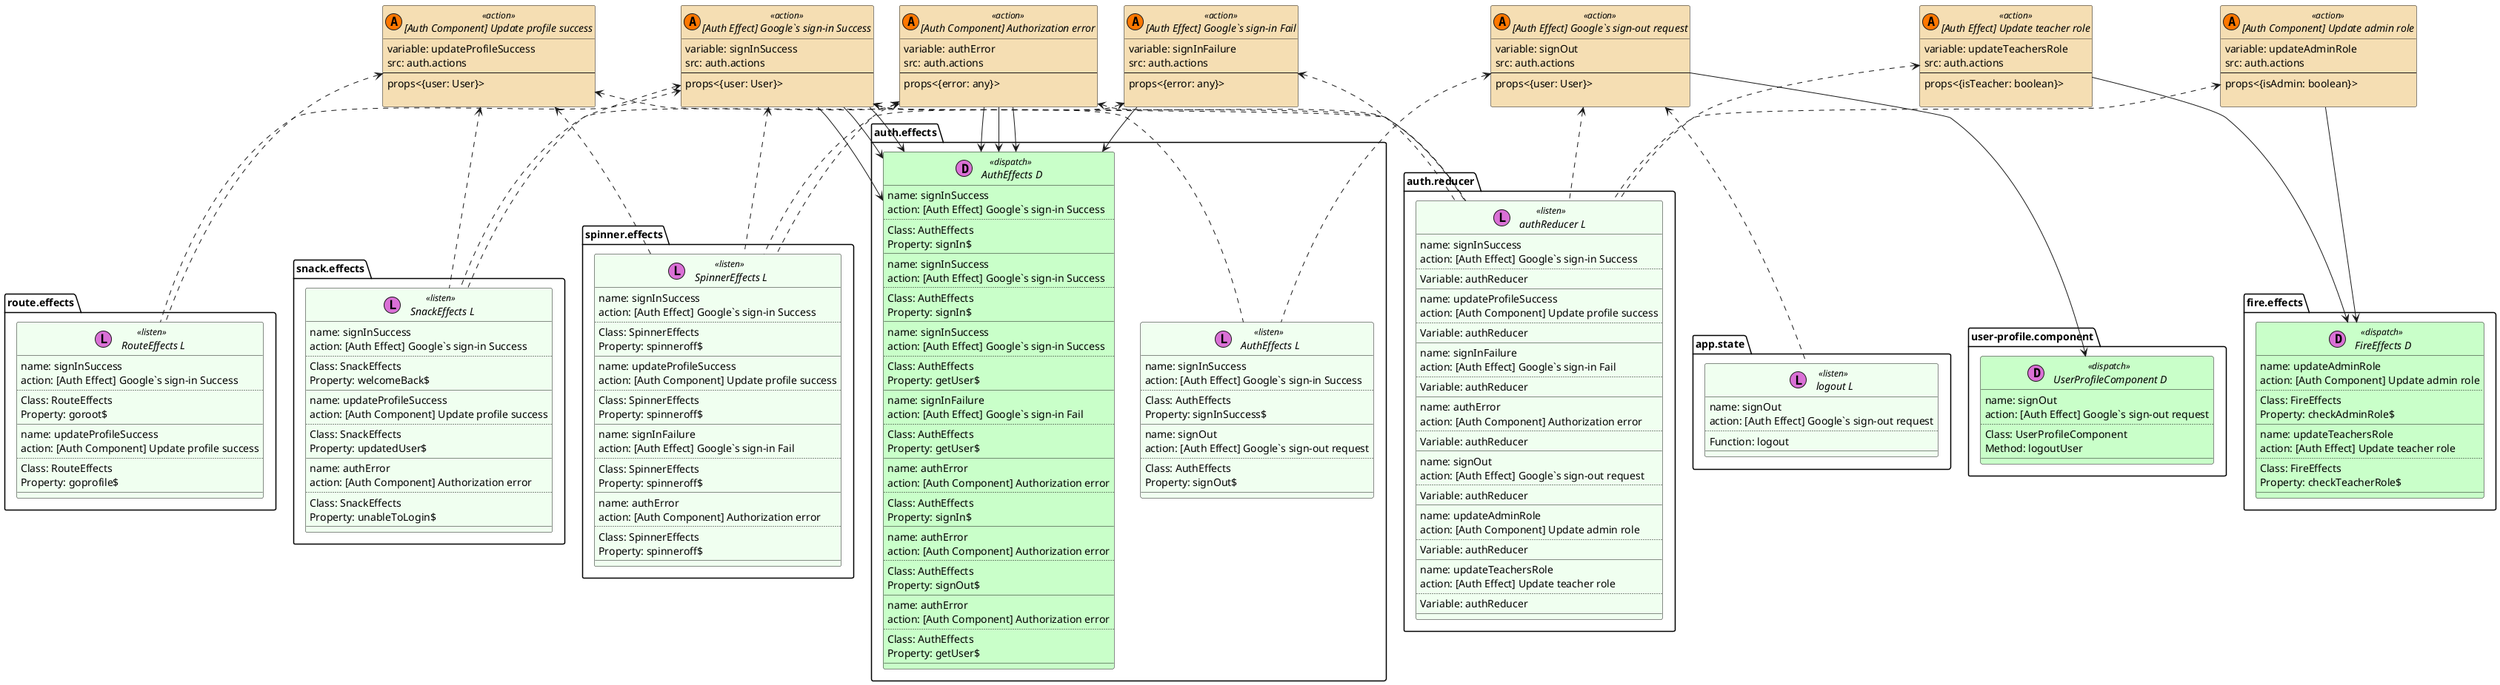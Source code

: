 @startuml auth.reducer_authReducer

set namespaceSeparator ::
skinparam class {
    BackgroundColor<<listen>> HoneyDew
    BackgroundColor<<action>> Wheat
    BackgroundColor<<dispatch>> Technology
}

interface "[Auth Effect] Google`s sign-in Success" << (A,#FF7700) action >> {
            variable: signInSuccess
            src: auth.actions
            --
            props<{user: User}>

        }

        
interface "auth.reducer:: authReducer L" << (L,orchid) listen >> {
            name: signInSuccess
            action: [Auth Effect] Google`s sign-in Success
            ..
            Variable: authReducer
            __
        }
        "[Auth Effect] Google`s sign-in Success" <.down. "auth.reducer:: authReducer L"

interface "auth.effects:: AuthEffects D" << (D,orchid) dispatch >> {
            name: signInSuccess
            action: [Auth Effect] Google`s sign-in Success
            ..
            Class: AuthEffects
Property: signIn$
            __
        }
        "[Auth Effect] Google`s sign-in Success" -down-> "auth.effects:: AuthEffects D"

interface "auth.effects:: AuthEffects D" << (D,orchid) dispatch >> {
            name: signInSuccess
            action: [Auth Effect] Google`s sign-in Success
            ..
            Class: AuthEffects
Property: signIn$
            __
        }
        "[Auth Effect] Google`s sign-in Success" -down-> "auth.effects:: AuthEffects D"

interface "auth.effects:: AuthEffects L" << (L,orchid) listen >> {
            name: signInSuccess
            action: [Auth Effect] Google`s sign-in Success
            ..
            Class: AuthEffects
Property: signInSuccess$
            __
        }
        "[Auth Effect] Google`s sign-in Success" <.down. "auth.effects:: AuthEffects L"

interface "auth.effects:: AuthEffects D" << (D,orchid) dispatch >> {
            name: signInSuccess
            action: [Auth Effect] Google`s sign-in Success
            ..
            Class: AuthEffects
Property: getUser$
            __
        }
        "[Auth Effect] Google`s sign-in Success" -down-> "auth.effects:: AuthEffects D"

interface "route.effects:: RouteEffects L" << (L,orchid) listen >> {
            name: signInSuccess
            action: [Auth Effect] Google`s sign-in Success
            ..
            Class: RouteEffects
Property: goroot$
            __
        }
        "[Auth Effect] Google`s sign-in Success" <.down. "route.effects:: RouteEffects L"

interface "spinner.effects:: SpinnerEffects L" << (L,orchid) listen >> {
            name: signInSuccess
            action: [Auth Effect] Google`s sign-in Success
            ..
            Class: SpinnerEffects
Property: spinneroff$
            __
        }
        "[Auth Effect] Google`s sign-in Success" <.down. "spinner.effects:: SpinnerEffects L"

interface "snack.effects:: SnackEffects L" << (L,orchid) listen >> {
            name: signInSuccess
            action: [Auth Effect] Google`s sign-in Success
            ..
            Class: SnackEffects
Property: welcomeBack$
            __
        }
        "[Auth Effect] Google`s sign-in Success" <.down. "snack.effects:: SnackEffects L"

interface "[Auth Component] Update profile success" << (A,#FF7700) action >> {
            variable: updateProfileSuccess
            src: auth.actions
            --
            props<{user: User}>

        }

        
interface "auth.reducer:: authReducer L" << (L,orchid) listen >> {
            name: updateProfileSuccess
            action: [Auth Component] Update profile success
            ..
            Variable: authReducer
            __
        }
        "[Auth Component] Update profile success" <.down. "auth.reducer:: authReducer L"

interface "route.effects:: RouteEffects L" << (L,orchid) listen >> {
            name: updateProfileSuccess
            action: [Auth Component] Update profile success
            ..
            Class: RouteEffects
Property: goprofile$
            __
        }
        "[Auth Component] Update profile success" <.down. "route.effects:: RouteEffects L"

interface "spinner.effects:: SpinnerEffects L" << (L,orchid) listen >> {
            name: updateProfileSuccess
            action: [Auth Component] Update profile success
            ..
            Class: SpinnerEffects
Property: spinneroff$
            __
        }
        "[Auth Component] Update profile success" <.down. "spinner.effects:: SpinnerEffects L"

interface "snack.effects:: SnackEffects L" << (L,orchid) listen >> {
            name: updateProfileSuccess
            action: [Auth Component] Update profile success
            ..
            Class: SnackEffects
Property: updatedUser$
            __
        }
        "[Auth Component] Update profile success" <.down. "snack.effects:: SnackEffects L"

interface "[Auth Effect] Google`s sign-in Fail" << (A,#FF7700) action >> {
            variable: signInFailure
            src: auth.actions
            --
            props<{error: any}>

        }

        
interface "auth.reducer:: authReducer L" << (L,orchid) listen >> {
            name: signInFailure
            action: [Auth Effect] Google`s sign-in Fail
            ..
            Variable: authReducer
            __
        }
        "[Auth Effect] Google`s sign-in Fail" <.down. "auth.reducer:: authReducer L"

interface "auth.effects:: AuthEffects D" << (D,orchid) dispatch >> {
            name: signInFailure
            action: [Auth Effect] Google`s sign-in Fail
            ..
            Class: AuthEffects
Property: getUser$
            __
        }
        "[Auth Effect] Google`s sign-in Fail" -down-> "auth.effects:: AuthEffects D"

interface "spinner.effects:: SpinnerEffects L" << (L,orchid) listen >> {
            name: signInFailure
            action: [Auth Effect] Google`s sign-in Fail
            ..
            Class: SpinnerEffects
Property: spinneroff$
            __
        }
        "[Auth Effect] Google`s sign-in Fail" <.down. "spinner.effects:: SpinnerEffects L"

interface "[Auth Component] Authorization error" << (A,#FF7700) action >> {
            variable: authError
            src: auth.actions
            --
            props<{error: any}>

        }

        
interface "auth.reducer:: authReducer L" << (L,orchid) listen >> {
            name: authError
            action: [Auth Component] Authorization error
            ..
            Variable: authReducer
            __
        }
        "[Auth Component] Authorization error" <.down. "auth.reducer:: authReducer L"

interface "auth.effects:: AuthEffects D" << (D,orchid) dispatch >> {
            name: authError
            action: [Auth Component] Authorization error
            ..
            Class: AuthEffects
Property: signIn$
            __
        }
        "[Auth Component] Authorization error" -down-> "auth.effects:: AuthEffects D"

interface "auth.effects:: AuthEffects D" << (D,orchid) dispatch >> {
            name: authError
            action: [Auth Component] Authorization error
            ..
            Class: AuthEffects
Property: signOut$
            __
        }
        "[Auth Component] Authorization error" -down-> "auth.effects:: AuthEffects D"

interface "auth.effects:: AuthEffects D" << (D,orchid) dispatch >> {
            name: authError
            action: [Auth Component] Authorization error
            ..
            Class: AuthEffects
Property: getUser$
            __
        }
        "[Auth Component] Authorization error" -down-> "auth.effects:: AuthEffects D"

interface "spinner.effects:: SpinnerEffects L" << (L,orchid) listen >> {
            name: authError
            action: [Auth Component] Authorization error
            ..
            Class: SpinnerEffects
Property: spinneroff$
            __
        }
        "[Auth Component] Authorization error" <.down. "spinner.effects:: SpinnerEffects L"

interface "snack.effects:: SnackEffects L" << (L,orchid) listen >> {
            name: authError
            action: [Auth Component] Authorization error
            ..
            Class: SnackEffects
Property: unableToLogin$
            __
        }
        "[Auth Component] Authorization error" <.down. "snack.effects:: SnackEffects L"

interface "[Auth Effect] Google`s sign-out request" << (A,#FF7700) action >> {
            variable: signOut
            src: auth.actions
            --
            props<{user: User}>

        }

        
interface "auth.reducer:: authReducer L" << (L,orchid) listen >> {
            name: signOut
            action: [Auth Effect] Google`s sign-out request
            ..
            Variable: authReducer
            __
        }
        "[Auth Effect] Google`s sign-out request" <.down. "auth.reducer:: authReducer L"

interface "app.state:: logout L" << (L,orchid) listen >> {
            name: signOut
            action: [Auth Effect] Google`s sign-out request
            ..
            Function: logout
            __
        }
        "[Auth Effect] Google`s sign-out request" <.down. "app.state:: logout L"

interface "user-profile.component:: UserProfileComponent D" << (D,orchid) dispatch >> {
            name: signOut
            action: [Auth Effect] Google`s sign-out request
            ..
            Class: UserProfileComponent
Method: logoutUser
            __
        }
        "[Auth Effect] Google`s sign-out request" -down-> "user-profile.component:: UserProfileComponent D"

interface "auth.effects:: AuthEffects L" << (L,orchid) listen >> {
            name: signOut
            action: [Auth Effect] Google`s sign-out request
            ..
            Class: AuthEffects
Property: signOut$
            __
        }
        "[Auth Effect] Google`s sign-out request" <.down. "auth.effects:: AuthEffects L"

interface "[Auth Component] Update admin role" << (A,#FF7700) action >> {
            variable: updateAdminRole
            src: auth.actions
            --
            props<{isAdmin: boolean}>

        }

        
interface "auth.reducer:: authReducer L" << (L,orchid) listen >> {
            name: updateAdminRole
            action: [Auth Component] Update admin role
            ..
            Variable: authReducer
            __
        }
        "[Auth Component] Update admin role" <.down. "auth.reducer:: authReducer L"

interface "fire.effects:: FireEffects D" << (D,orchid) dispatch >> {
            name: updateAdminRole
            action: [Auth Component] Update admin role
            ..
            Class: FireEffects
Property: checkAdminRole$
            __
        }
        "[Auth Component] Update admin role" -down-> "fire.effects:: FireEffects D"

interface "[Auth Effect] Update teacher role" << (A,#FF7700) action >> {
            variable: updateTeachersRole
            src: auth.actions
            --
            props<{isTeacher: boolean}>

        }

        
interface "auth.reducer:: authReducer L" << (L,orchid) listen >> {
            name: updateTeachersRole
            action: [Auth Effect] Update teacher role
            ..
            Variable: authReducer
            __
        }
        "[Auth Effect] Update teacher role" <.down. "auth.reducer:: authReducer L"

interface "fire.effects:: FireEffects D" << (D,orchid) dispatch >> {
            name: updateTeachersRole
            action: [Auth Effect] Update teacher role
            ..
            Class: FireEffects
Property: checkTeacherRole$
            __
        }
        "[Auth Effect] Update teacher role" -down-> "fire.effects:: FireEffects D"
 

@enduml